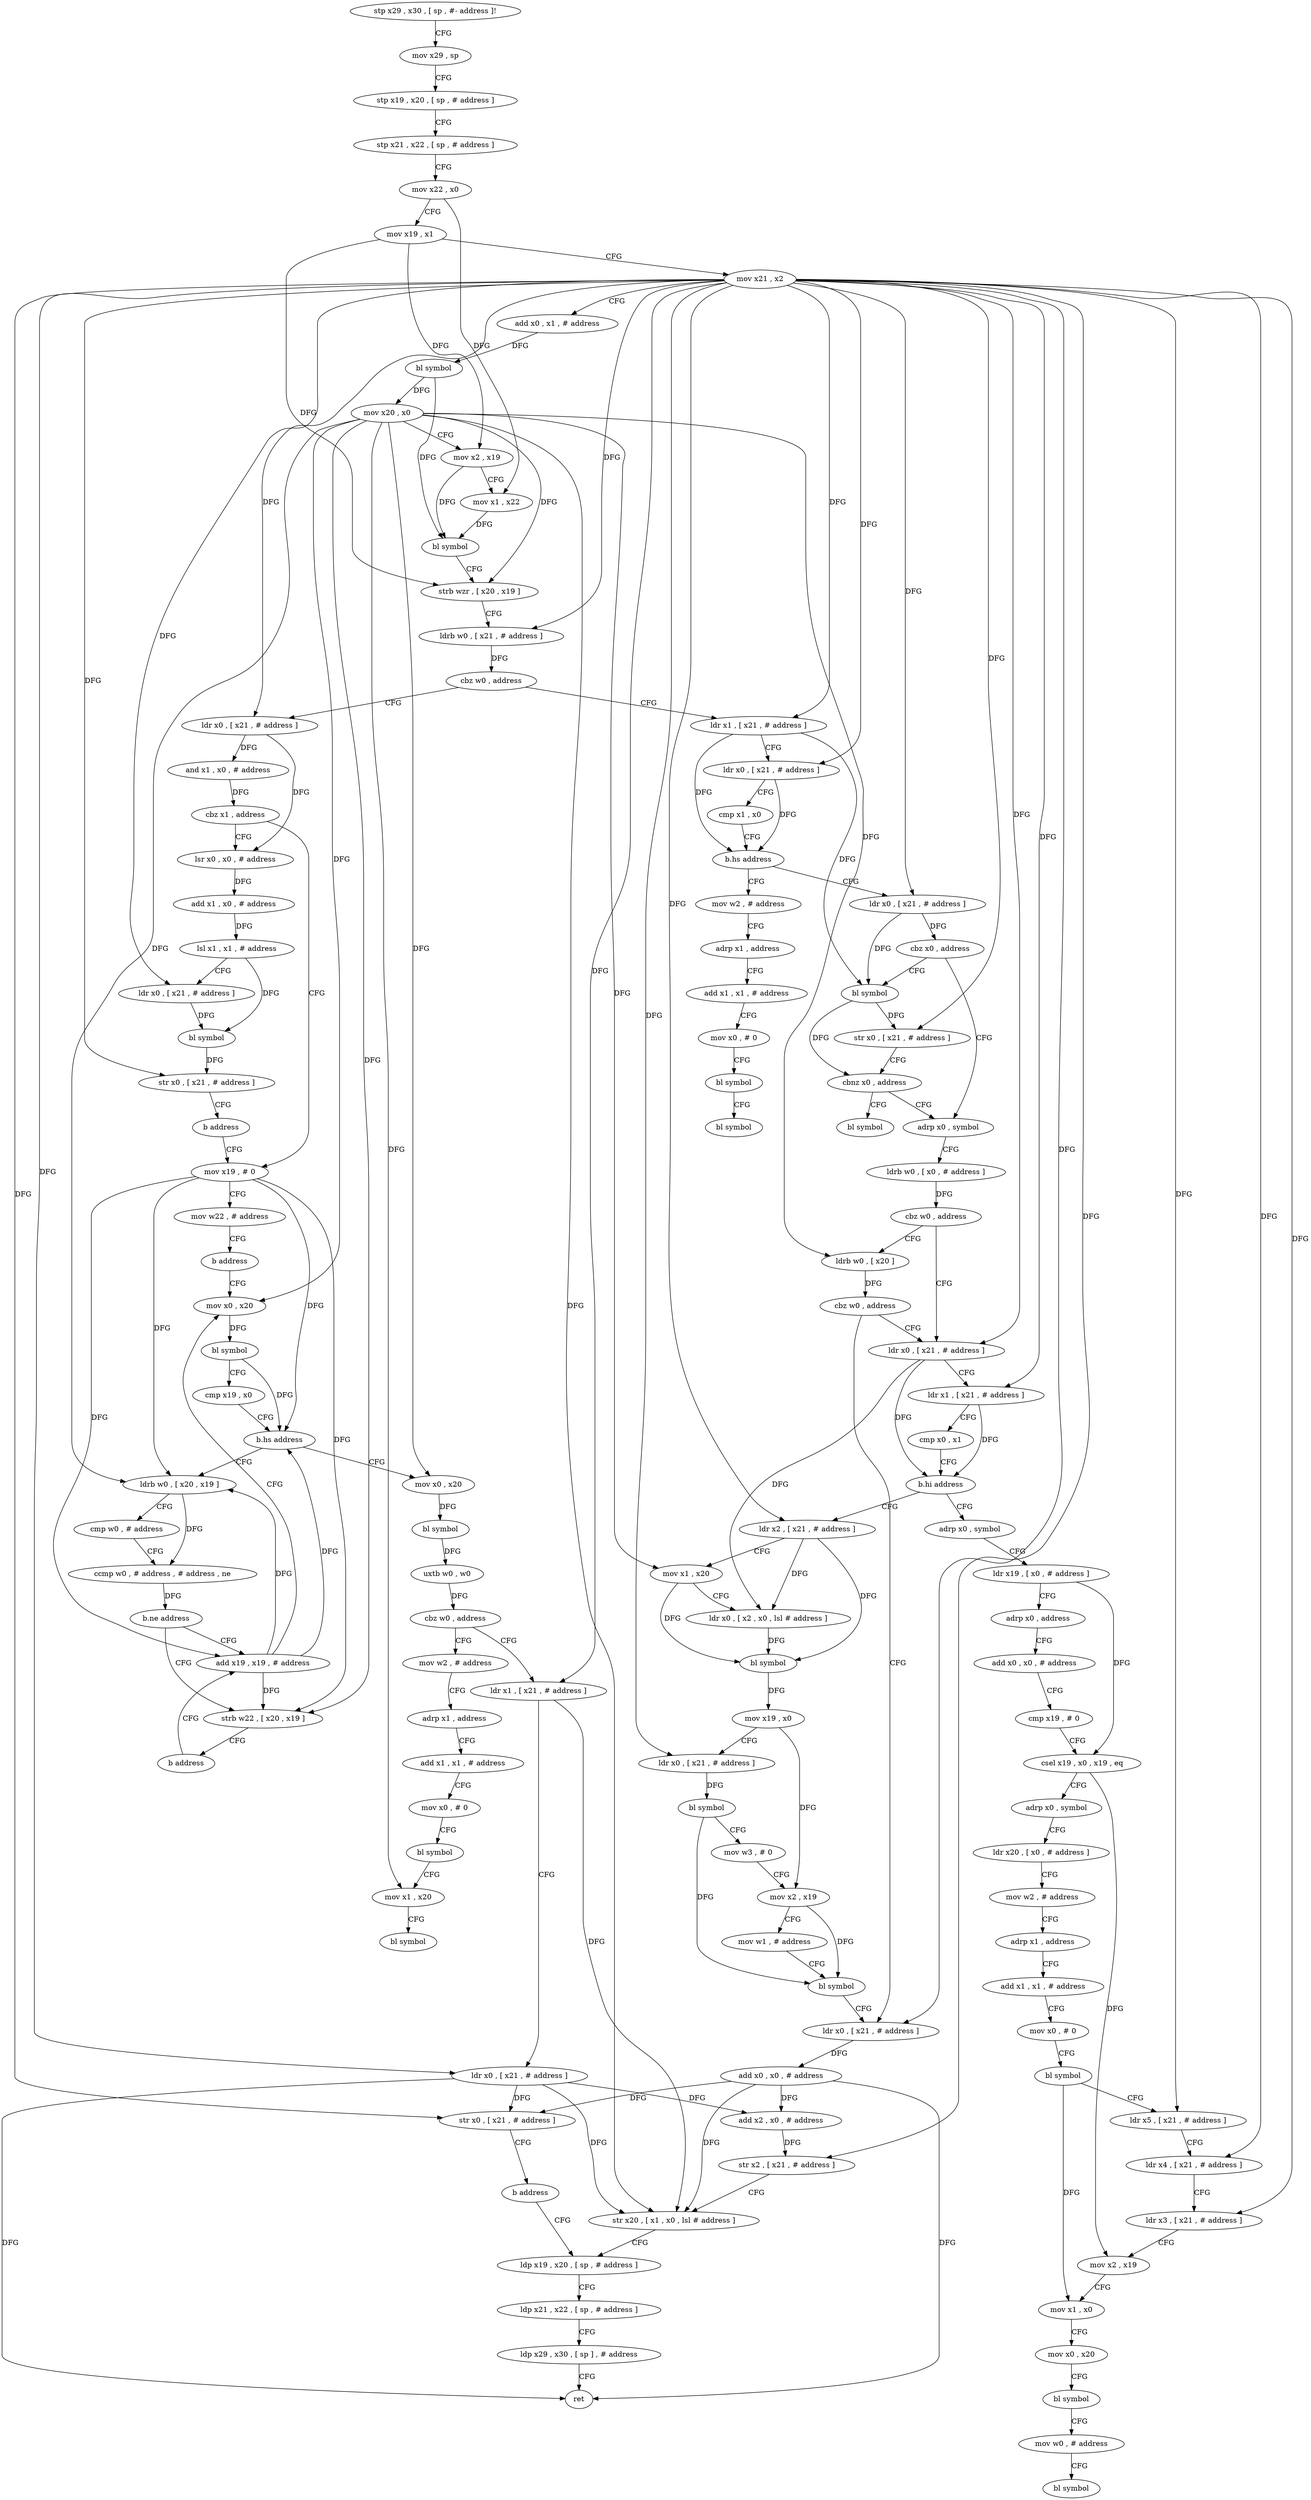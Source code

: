 digraph "func" {
"4217076" [label = "stp x29 , x30 , [ sp , #- address ]!" ]
"4217080" [label = "mov x29 , sp" ]
"4217084" [label = "stp x19 , x20 , [ sp , # address ]" ]
"4217088" [label = "stp x21 , x22 , [ sp , # address ]" ]
"4217092" [label = "mov x22 , x0" ]
"4217096" [label = "mov x19 , x1" ]
"4217100" [label = "mov x21 , x2" ]
"4217104" [label = "add x0 , x1 , # address" ]
"4217108" [label = "bl symbol" ]
"4217112" [label = "mov x20 , x0" ]
"4217116" [label = "mov x2 , x19" ]
"4217120" [label = "mov x1 , x22" ]
"4217124" [label = "bl symbol" ]
"4217128" [label = "strb wzr , [ x20 , x19 ]" ]
"4217132" [label = "ldrb w0 , [ x21 , # address ]" ]
"4217136" [label = "cbz w0 , address" ]
"4217320" [label = "ldr x1 , [ x21 , # address ]" ]
"4217140" [label = "ldr x0 , [ x21 , # address ]" ]
"4217324" [label = "ldr x0 , [ x21 , # address ]" ]
"4217328" [label = "cmp x1 , x0" ]
"4217332" [label = "b.hs address" ]
"4217440" [label = "mov w2 , # address" ]
"4217336" [label = "ldr x0 , [ x21 , # address ]" ]
"4217144" [label = "and x1 , x0 , # address" ]
"4217148" [label = "cbz x1 , address" ]
"4217164" [label = "lsr x0 , x0 , # address" ]
"4217152" [label = "mov x19 , # 0" ]
"4217444" [label = "adrp x1 , address" ]
"4217448" [label = "add x1 , x1 , # address" ]
"4217452" [label = "mov x0 , # 0" ]
"4217456" [label = "bl symbol" ]
"4217460" [label = "bl symbol" ]
"4217340" [label = "cbz x0 , address" ]
"4217468" [label = "bl symbol" ]
"4217344" [label = "adrp x0 , symbol" ]
"4217168" [label = "add x1 , x0 , # address" ]
"4217172" [label = "lsl x1 , x1 , # address" ]
"4217176" [label = "ldr x0 , [ x21 , # address ]" ]
"4217180" [label = "bl symbol" ]
"4217184" [label = "str x0 , [ x21 , # address ]" ]
"4217188" [label = "b address" ]
"4217156" [label = "mov w22 , # address" ]
"4217160" [label = "b address" ]
"4217196" [label = "mov x0 , x20" ]
"4217472" [label = "str x0 , [ x21 , # address ]" ]
"4217476" [label = "cbnz x0 , address" ]
"4217480" [label = "bl symbol" ]
"4217348" [label = "ldrb w0 , [ x0 , # address ]" ]
"4217352" [label = "cbz w0 , address" ]
"4217364" [label = "ldr x0 , [ x21 , # address ]" ]
"4217356" [label = "ldrb w0 , [ x20 ]" ]
"4217200" [label = "bl symbol" ]
"4217204" [label = "cmp x19 , x0" ]
"4217208" [label = "b.hs address" ]
"4217236" [label = "mov x0 , x20" ]
"4217212" [label = "ldrb w0 , [ x20 , x19 ]" ]
"4217368" [label = "ldr x1 , [ x21 , # address ]" ]
"4217372" [label = "cmp x0 , x1" ]
"4217376" [label = "b.hi address" ]
"4217488" [label = "adrp x0 , symbol" ]
"4217380" [label = "ldr x2 , [ x21 , # address ]" ]
"4217360" [label = "cbz w0 , address" ]
"4217424" [label = "ldr x0 , [ x21 , # address ]" ]
"4217240" [label = "bl symbol" ]
"4217244" [label = "uxtb w0 , w0" ]
"4217248" [label = "cbz w0 , address" ]
"4217288" [label = "mov w2 , # address" ]
"4217252" [label = "ldr x1 , [ x21 , # address ]" ]
"4217216" [label = "cmp w0 , # address" ]
"4217220" [label = "ccmp w0 , # address , # address , ne" ]
"4217224" [label = "b.ne address" ]
"4217192" [label = "add x19 , x19 , # address" ]
"4217228" [label = "strb w22 , [ x20 , x19 ]" ]
"4217492" [label = "ldr x19 , [ x0 , # address ]" ]
"4217496" [label = "adrp x0 , address" ]
"4217500" [label = "add x0 , x0 , # address" ]
"4217504" [label = "cmp x19 , # 0" ]
"4217508" [label = "csel x19 , x0 , x19 , eq" ]
"4217512" [label = "adrp x0 , symbol" ]
"4217516" [label = "ldr x20 , [ x0 , # address ]" ]
"4217520" [label = "mov w2 , # address" ]
"4217524" [label = "adrp x1 , address" ]
"4217528" [label = "add x1 , x1 , # address" ]
"4217532" [label = "mov x0 , # 0" ]
"4217536" [label = "bl symbol" ]
"4217540" [label = "ldr x5 , [ x21 , # address ]" ]
"4217544" [label = "ldr x4 , [ x21 , # address ]" ]
"4217548" [label = "ldr x3 , [ x21 , # address ]" ]
"4217552" [label = "mov x2 , x19" ]
"4217556" [label = "mov x1 , x0" ]
"4217560" [label = "mov x0 , x20" ]
"4217564" [label = "bl symbol" ]
"4217568" [label = "mov w0 , # address" ]
"4217572" [label = "bl symbol" ]
"4217384" [label = "mov x1 , x20" ]
"4217388" [label = "ldr x0 , [ x2 , x0 , lsl # address ]" ]
"4217392" [label = "bl symbol" ]
"4217396" [label = "mov x19 , x0" ]
"4217400" [label = "ldr x0 , [ x21 , # address ]" ]
"4217404" [label = "bl symbol" ]
"4217408" [label = "mov w3 , # 0" ]
"4217412" [label = "mov x2 , x19" ]
"4217416" [label = "mov w1 , # address" ]
"4217420" [label = "bl symbol" ]
"4217428" [label = "add x0 , x0 , # address" ]
"4217432" [label = "str x0 , [ x21 , # address ]" ]
"4217436" [label = "b address" ]
"4217272" [label = "ldp x19 , x20 , [ sp , # address ]" ]
"4217292" [label = "adrp x1 , address" ]
"4217296" [label = "add x1 , x1 , # address" ]
"4217300" [label = "mov x0 , # 0" ]
"4217304" [label = "bl symbol" ]
"4217308" [label = "mov x1 , x20" ]
"4217312" [label = "bl symbol" ]
"4217256" [label = "ldr x0 , [ x21 , # address ]" ]
"4217260" [label = "add x2 , x0 , # address" ]
"4217264" [label = "str x2 , [ x21 , # address ]" ]
"4217268" [label = "str x20 , [ x1 , x0 , lsl # address ]" ]
"4217232" [label = "b address" ]
"4217276" [label = "ldp x21 , x22 , [ sp , # address ]" ]
"4217280" [label = "ldp x29 , x30 , [ sp ] , # address" ]
"4217284" [label = "ret" ]
"4217076" -> "4217080" [ label = "CFG" ]
"4217080" -> "4217084" [ label = "CFG" ]
"4217084" -> "4217088" [ label = "CFG" ]
"4217088" -> "4217092" [ label = "CFG" ]
"4217092" -> "4217096" [ label = "CFG" ]
"4217092" -> "4217120" [ label = "DFG" ]
"4217096" -> "4217100" [ label = "CFG" ]
"4217096" -> "4217116" [ label = "DFG" ]
"4217096" -> "4217128" [ label = "DFG" ]
"4217100" -> "4217104" [ label = "CFG" ]
"4217100" -> "4217132" [ label = "DFG" ]
"4217100" -> "4217320" [ label = "DFG" ]
"4217100" -> "4217324" [ label = "DFG" ]
"4217100" -> "4217140" [ label = "DFG" ]
"4217100" -> "4217336" [ label = "DFG" ]
"4217100" -> "4217176" [ label = "DFG" ]
"4217100" -> "4217184" [ label = "DFG" ]
"4217100" -> "4217472" [ label = "DFG" ]
"4217100" -> "4217364" [ label = "DFG" ]
"4217100" -> "4217368" [ label = "DFG" ]
"4217100" -> "4217380" [ label = "DFG" ]
"4217100" -> "4217400" [ label = "DFG" ]
"4217100" -> "4217424" [ label = "DFG" ]
"4217100" -> "4217432" [ label = "DFG" ]
"4217100" -> "4217252" [ label = "DFG" ]
"4217100" -> "4217256" [ label = "DFG" ]
"4217100" -> "4217264" [ label = "DFG" ]
"4217100" -> "4217540" [ label = "DFG" ]
"4217100" -> "4217544" [ label = "DFG" ]
"4217100" -> "4217548" [ label = "DFG" ]
"4217104" -> "4217108" [ label = "DFG" ]
"4217108" -> "4217112" [ label = "DFG" ]
"4217108" -> "4217124" [ label = "DFG" ]
"4217112" -> "4217116" [ label = "CFG" ]
"4217112" -> "4217128" [ label = "DFG" ]
"4217112" -> "4217196" [ label = "DFG" ]
"4217112" -> "4217356" [ label = "DFG" ]
"4217112" -> "4217236" [ label = "DFG" ]
"4217112" -> "4217212" [ label = "DFG" ]
"4217112" -> "4217384" [ label = "DFG" ]
"4217112" -> "4217308" [ label = "DFG" ]
"4217112" -> "4217268" [ label = "DFG" ]
"4217112" -> "4217228" [ label = "DFG" ]
"4217116" -> "4217120" [ label = "CFG" ]
"4217116" -> "4217124" [ label = "DFG" ]
"4217120" -> "4217124" [ label = "DFG" ]
"4217124" -> "4217128" [ label = "CFG" ]
"4217128" -> "4217132" [ label = "CFG" ]
"4217132" -> "4217136" [ label = "DFG" ]
"4217136" -> "4217320" [ label = "CFG" ]
"4217136" -> "4217140" [ label = "CFG" ]
"4217320" -> "4217324" [ label = "CFG" ]
"4217320" -> "4217332" [ label = "DFG" ]
"4217320" -> "4217468" [ label = "DFG" ]
"4217140" -> "4217144" [ label = "DFG" ]
"4217140" -> "4217164" [ label = "DFG" ]
"4217324" -> "4217328" [ label = "CFG" ]
"4217324" -> "4217332" [ label = "DFG" ]
"4217328" -> "4217332" [ label = "CFG" ]
"4217332" -> "4217440" [ label = "CFG" ]
"4217332" -> "4217336" [ label = "CFG" ]
"4217440" -> "4217444" [ label = "CFG" ]
"4217336" -> "4217340" [ label = "DFG" ]
"4217336" -> "4217468" [ label = "DFG" ]
"4217144" -> "4217148" [ label = "DFG" ]
"4217148" -> "4217164" [ label = "CFG" ]
"4217148" -> "4217152" [ label = "CFG" ]
"4217164" -> "4217168" [ label = "DFG" ]
"4217152" -> "4217156" [ label = "CFG" ]
"4217152" -> "4217208" [ label = "DFG" ]
"4217152" -> "4217212" [ label = "DFG" ]
"4217152" -> "4217192" [ label = "DFG" ]
"4217152" -> "4217228" [ label = "DFG" ]
"4217444" -> "4217448" [ label = "CFG" ]
"4217448" -> "4217452" [ label = "CFG" ]
"4217452" -> "4217456" [ label = "CFG" ]
"4217456" -> "4217460" [ label = "CFG" ]
"4217340" -> "4217468" [ label = "CFG" ]
"4217340" -> "4217344" [ label = "CFG" ]
"4217468" -> "4217472" [ label = "DFG" ]
"4217468" -> "4217476" [ label = "DFG" ]
"4217344" -> "4217348" [ label = "CFG" ]
"4217168" -> "4217172" [ label = "DFG" ]
"4217172" -> "4217176" [ label = "CFG" ]
"4217172" -> "4217180" [ label = "DFG" ]
"4217176" -> "4217180" [ label = "DFG" ]
"4217180" -> "4217184" [ label = "DFG" ]
"4217184" -> "4217188" [ label = "CFG" ]
"4217188" -> "4217152" [ label = "CFG" ]
"4217156" -> "4217160" [ label = "CFG" ]
"4217160" -> "4217196" [ label = "CFG" ]
"4217196" -> "4217200" [ label = "DFG" ]
"4217472" -> "4217476" [ label = "CFG" ]
"4217476" -> "4217344" [ label = "CFG" ]
"4217476" -> "4217480" [ label = "CFG" ]
"4217348" -> "4217352" [ label = "DFG" ]
"4217352" -> "4217364" [ label = "CFG" ]
"4217352" -> "4217356" [ label = "CFG" ]
"4217364" -> "4217368" [ label = "CFG" ]
"4217364" -> "4217376" [ label = "DFG" ]
"4217364" -> "4217388" [ label = "DFG" ]
"4217356" -> "4217360" [ label = "DFG" ]
"4217200" -> "4217204" [ label = "CFG" ]
"4217200" -> "4217208" [ label = "DFG" ]
"4217204" -> "4217208" [ label = "CFG" ]
"4217208" -> "4217236" [ label = "CFG" ]
"4217208" -> "4217212" [ label = "CFG" ]
"4217236" -> "4217240" [ label = "DFG" ]
"4217212" -> "4217216" [ label = "CFG" ]
"4217212" -> "4217220" [ label = "DFG" ]
"4217368" -> "4217372" [ label = "CFG" ]
"4217368" -> "4217376" [ label = "DFG" ]
"4217372" -> "4217376" [ label = "CFG" ]
"4217376" -> "4217488" [ label = "CFG" ]
"4217376" -> "4217380" [ label = "CFG" ]
"4217488" -> "4217492" [ label = "CFG" ]
"4217380" -> "4217384" [ label = "CFG" ]
"4217380" -> "4217388" [ label = "DFG" ]
"4217380" -> "4217392" [ label = "DFG" ]
"4217360" -> "4217424" [ label = "CFG" ]
"4217360" -> "4217364" [ label = "CFG" ]
"4217424" -> "4217428" [ label = "DFG" ]
"4217240" -> "4217244" [ label = "DFG" ]
"4217244" -> "4217248" [ label = "DFG" ]
"4217248" -> "4217288" [ label = "CFG" ]
"4217248" -> "4217252" [ label = "CFG" ]
"4217288" -> "4217292" [ label = "CFG" ]
"4217252" -> "4217256" [ label = "CFG" ]
"4217252" -> "4217268" [ label = "DFG" ]
"4217216" -> "4217220" [ label = "CFG" ]
"4217220" -> "4217224" [ label = "DFG" ]
"4217224" -> "4217192" [ label = "CFG" ]
"4217224" -> "4217228" [ label = "CFG" ]
"4217192" -> "4217196" [ label = "CFG" ]
"4217192" -> "4217212" [ label = "DFG" ]
"4217192" -> "4217208" [ label = "DFG" ]
"4217192" -> "4217228" [ label = "DFG" ]
"4217228" -> "4217232" [ label = "CFG" ]
"4217492" -> "4217496" [ label = "CFG" ]
"4217492" -> "4217508" [ label = "DFG" ]
"4217496" -> "4217500" [ label = "CFG" ]
"4217500" -> "4217504" [ label = "CFG" ]
"4217504" -> "4217508" [ label = "CFG" ]
"4217508" -> "4217512" [ label = "CFG" ]
"4217508" -> "4217552" [ label = "DFG" ]
"4217512" -> "4217516" [ label = "CFG" ]
"4217516" -> "4217520" [ label = "CFG" ]
"4217520" -> "4217524" [ label = "CFG" ]
"4217524" -> "4217528" [ label = "CFG" ]
"4217528" -> "4217532" [ label = "CFG" ]
"4217532" -> "4217536" [ label = "CFG" ]
"4217536" -> "4217540" [ label = "CFG" ]
"4217536" -> "4217556" [ label = "DFG" ]
"4217540" -> "4217544" [ label = "CFG" ]
"4217544" -> "4217548" [ label = "CFG" ]
"4217548" -> "4217552" [ label = "CFG" ]
"4217552" -> "4217556" [ label = "CFG" ]
"4217556" -> "4217560" [ label = "CFG" ]
"4217560" -> "4217564" [ label = "CFG" ]
"4217564" -> "4217568" [ label = "CFG" ]
"4217568" -> "4217572" [ label = "CFG" ]
"4217384" -> "4217388" [ label = "CFG" ]
"4217384" -> "4217392" [ label = "DFG" ]
"4217388" -> "4217392" [ label = "DFG" ]
"4217392" -> "4217396" [ label = "DFG" ]
"4217396" -> "4217400" [ label = "CFG" ]
"4217396" -> "4217412" [ label = "DFG" ]
"4217400" -> "4217404" [ label = "DFG" ]
"4217404" -> "4217408" [ label = "CFG" ]
"4217404" -> "4217420" [ label = "DFG" ]
"4217408" -> "4217412" [ label = "CFG" ]
"4217412" -> "4217416" [ label = "CFG" ]
"4217412" -> "4217420" [ label = "DFG" ]
"4217416" -> "4217420" [ label = "CFG" ]
"4217420" -> "4217424" [ label = "CFG" ]
"4217428" -> "4217432" [ label = "DFG" ]
"4217428" -> "4217260" [ label = "DFG" ]
"4217428" -> "4217268" [ label = "DFG" ]
"4217428" -> "4217284" [ label = "DFG" ]
"4217432" -> "4217436" [ label = "CFG" ]
"4217436" -> "4217272" [ label = "CFG" ]
"4217272" -> "4217276" [ label = "CFG" ]
"4217292" -> "4217296" [ label = "CFG" ]
"4217296" -> "4217300" [ label = "CFG" ]
"4217300" -> "4217304" [ label = "CFG" ]
"4217304" -> "4217308" [ label = "CFG" ]
"4217308" -> "4217312" [ label = "CFG" ]
"4217256" -> "4217260" [ label = "DFG" ]
"4217256" -> "4217432" [ label = "DFG" ]
"4217256" -> "4217268" [ label = "DFG" ]
"4217256" -> "4217284" [ label = "DFG" ]
"4217260" -> "4217264" [ label = "DFG" ]
"4217264" -> "4217268" [ label = "CFG" ]
"4217268" -> "4217272" [ label = "CFG" ]
"4217232" -> "4217192" [ label = "CFG" ]
"4217276" -> "4217280" [ label = "CFG" ]
"4217280" -> "4217284" [ label = "CFG" ]
}
